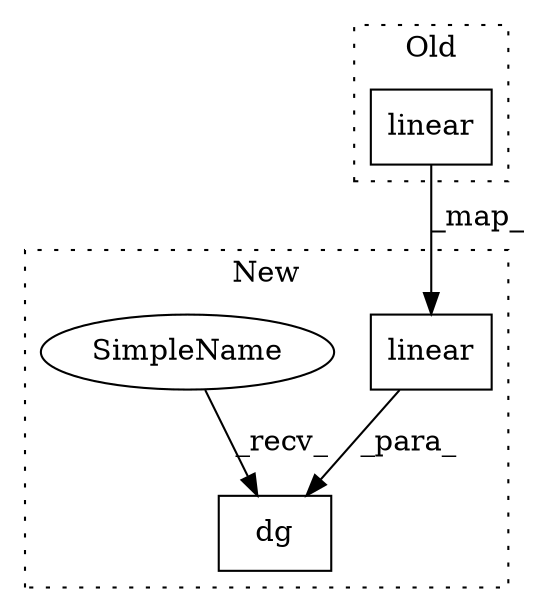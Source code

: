 digraph G {
subgraph cluster0 {
1 [label="linear" a="32" s="1918,1926" l="7,1" shape="box"];
label = "Old";
style="dotted";
}
subgraph cluster1 {
2 [label="linear" a="32" s="1464,1472" l="7,1" shape="box"];
3 [label="dg" a="32" s="1456,1473" l="3,1" shape="box"];
4 [label="SimpleName" a="42" s="1451" l="4" shape="ellipse"];
label = "New";
style="dotted";
}
1 -> 2 [label="_map_"];
2 -> 3 [label="_para_"];
4 -> 3 [label="_recv_"];
}